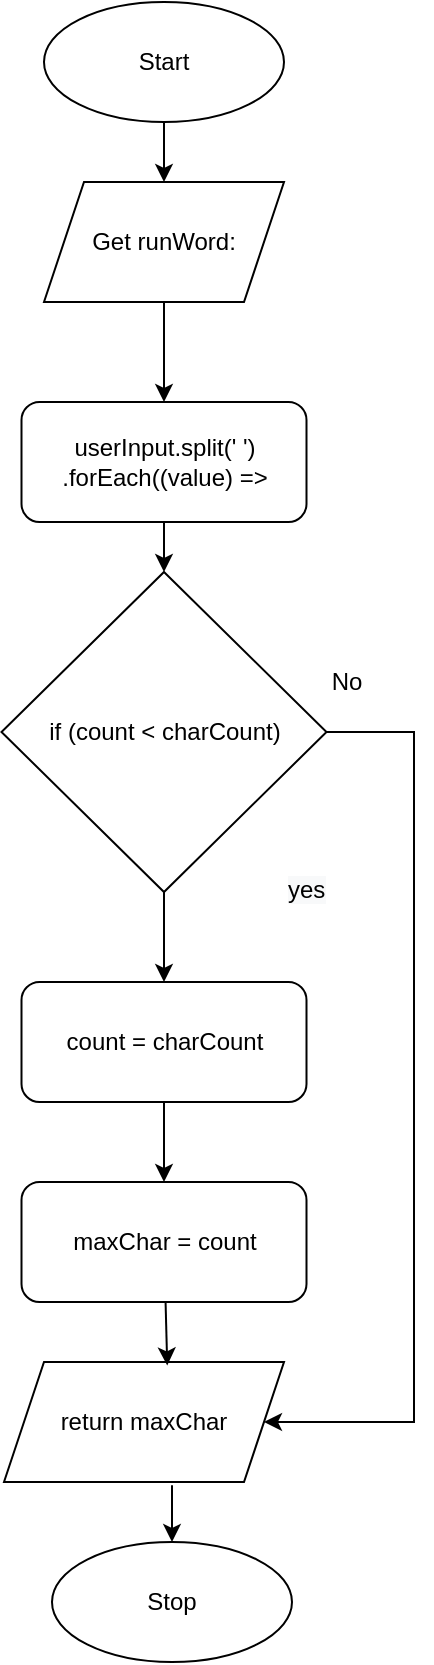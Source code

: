 <mxfile>
    <diagram id="bVoswQC8T6PlKmy4Bn8u" name="Page-1">
        <mxGraphModel dx="849" dy="870" grid="1" gridSize="10" guides="1" tooltips="1" connect="1" arrows="1" fold="1" page="1" pageScale="1" pageWidth="827" pageHeight="1169" math="0" shadow="0">
            <root>
                <mxCell id="0"/>
                <mxCell id="1" parent="0"/>
                <mxCell id="2" value="" style="edgeStyle=none;html=1;" parent="1" source="3" target="6" edge="1">
                    <mxGeometry relative="1" as="geometry"/>
                </mxCell>
                <mxCell id="3" value="Start" style="ellipse;whiteSpace=wrap;html=1;" parent="1" vertex="1">
                    <mxGeometry x="105" y="140" width="120" height="60" as="geometry"/>
                </mxCell>
                <mxCell id="4" value="Stop" style="ellipse;whiteSpace=wrap;html=1;" parent="1" vertex="1">
                    <mxGeometry x="109" y="910" width="120" height="60" as="geometry"/>
                </mxCell>
                <mxCell id="127" value="" style="edgeStyle=none;html=1;" edge="1" parent="1" source="6" target="126">
                    <mxGeometry relative="1" as="geometry"/>
                </mxCell>
                <mxCell id="6" value="Get runWord:" style="shape=parallelogram;perimeter=parallelogramPerimeter;whiteSpace=wrap;html=1;fixedSize=1;" parent="1" vertex="1">
                    <mxGeometry x="105" y="230" width="120" height="60" as="geometry"/>
                </mxCell>
                <mxCell id="125" value="" style="edgeStyle=none;html=1;exitX=0.6;exitY=1.028;exitDx=0;exitDy=0;exitPerimeter=0;" parent="1" source="18" target="4" edge="1">
                    <mxGeometry relative="1" as="geometry"/>
                </mxCell>
                <mxCell id="18" value="return maxChar" style="shape=parallelogram;perimeter=parallelogramPerimeter;whiteSpace=wrap;html=1;fixedSize=1;" parent="1" vertex="1">
                    <mxGeometry x="85" y="820" width="140" height="60" as="geometry"/>
                </mxCell>
                <mxCell id="84" value="&lt;font style=&quot;font-size: 12px&quot;&gt;No&lt;/font&gt;" style="text;html=1;align=center;verticalAlign=middle;resizable=0;points=[];autosize=1;strokeColor=none;fillColor=none;fontSize=10;" parent="1" vertex="1">
                    <mxGeometry x="241.25" y="470" width="30" height="20" as="geometry"/>
                </mxCell>
                <mxCell id="129" value="" style="edgeStyle=none;html=1;" edge="1" parent="1" source="126" target="128">
                    <mxGeometry relative="1" as="geometry"/>
                </mxCell>
                <mxCell id="126" value="userInput.split(' ')&lt;br&gt;.forEach((value) =&amp;gt;" style="rounded=1;whiteSpace=wrap;html=1;" vertex="1" parent="1">
                    <mxGeometry x="93.75" y="340" width="142.5" height="60" as="geometry"/>
                </mxCell>
                <mxCell id="130" style="edgeStyle=none;html=1;entryX=1;entryY=0.5;entryDx=0;entryDy=0;rounded=0;" edge="1" parent="1" source="128" target="18">
                    <mxGeometry relative="1" as="geometry">
                        <Array as="points">
                            <mxPoint x="290" y="505"/>
                            <mxPoint x="290" y="850"/>
                        </Array>
                    </mxGeometry>
                </mxCell>
                <mxCell id="136" value="" style="edgeStyle=none;rounded=0;html=1;" edge="1" parent="1" source="128" target="134">
                    <mxGeometry relative="1" as="geometry"/>
                </mxCell>
                <mxCell id="128" value="if (count &amp;lt; charCount)" style="rhombus;whiteSpace=wrap;html=1;" vertex="1" parent="1">
                    <mxGeometry x="83.75" y="425" width="162.5" height="160" as="geometry"/>
                </mxCell>
                <mxCell id="133" value="&lt;span style=&quot;color: rgb(0 , 0 , 0) ; font-family: &amp;#34;helvetica&amp;#34; ; font-size: 12px ; font-style: normal ; font-weight: 400 ; letter-spacing: normal ; text-align: center ; text-indent: 0px ; text-transform: none ; word-spacing: 0px ; background-color: rgb(248 , 249 , 250) ; display: inline ; float: none&quot;&gt;yes&lt;/span&gt;" style="text;whiteSpace=wrap;html=1;" vertex="1" parent="1">
                    <mxGeometry x="225" y="570" width="40" height="30" as="geometry"/>
                </mxCell>
                <mxCell id="138" value="" style="edgeStyle=none;rounded=0;html=1;" edge="1" parent="1" source="134" target="137">
                    <mxGeometry relative="1" as="geometry"/>
                </mxCell>
                <mxCell id="134" value="count = charCount" style="rounded=1;whiteSpace=wrap;html=1;" vertex="1" parent="1">
                    <mxGeometry x="93.75" y="630" width="142.5" height="60" as="geometry"/>
                </mxCell>
                <mxCell id="141" style="edgeStyle=none;rounded=0;html=1;entryX=0.583;entryY=0.029;entryDx=0;entryDy=0;entryPerimeter=0;" edge="1" parent="1" source="137" target="18">
                    <mxGeometry relative="1" as="geometry"/>
                </mxCell>
                <mxCell id="137" value="maxChar = count" style="rounded=1;whiteSpace=wrap;html=1;" vertex="1" parent="1">
                    <mxGeometry x="93.75" y="730" width="142.5" height="60" as="geometry"/>
                </mxCell>
            </root>
        </mxGraphModel>
    </diagram>
</mxfile>